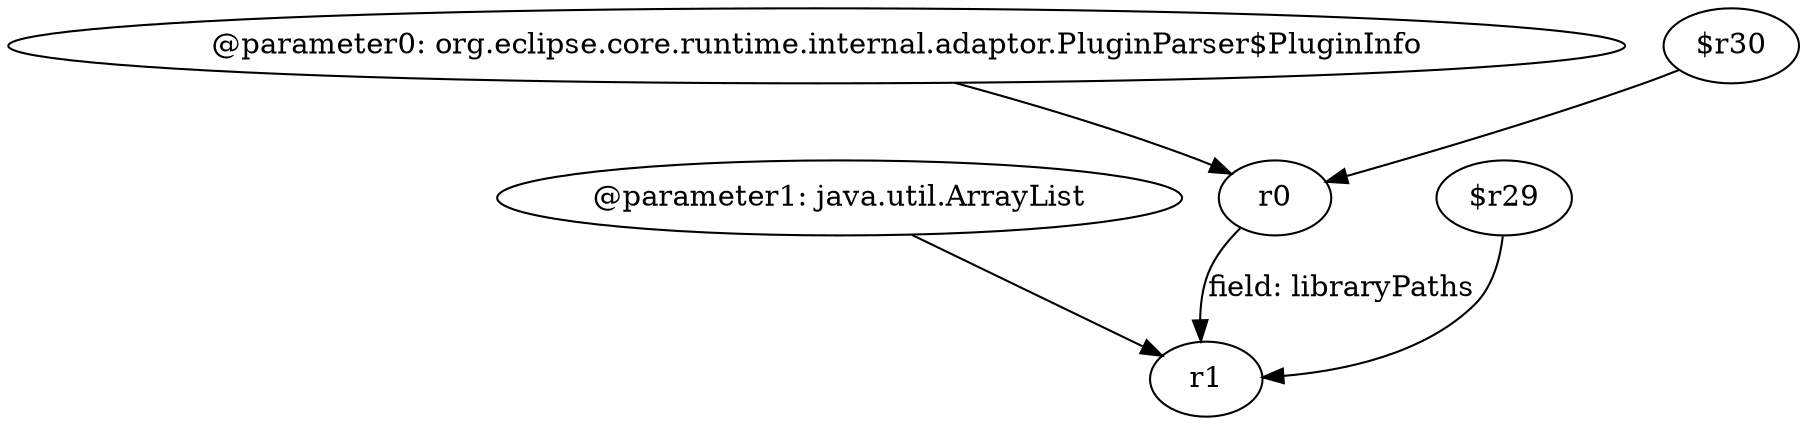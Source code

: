 digraph g {
0[label="@parameter1: java.util.ArrayList"]
1[label="r1"]
0->1[label=""]
2[label="@parameter0: org.eclipse.core.runtime.internal.adaptor.PluginParser$PluginInfo"]
3[label="r0"]
2->3[label=""]
4[label="$r30"]
4->3[label=""]
5[label="$r29"]
5->1[label=""]
3->1[label="field: libraryPaths"]
}